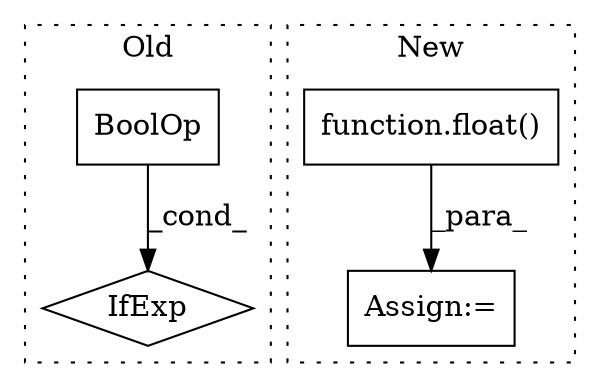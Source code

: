 digraph G {
subgraph cluster0 {
1 [label="IfExp" a="51" s="9678,9747" l="16,18" shape="diamond"];
4 [label="BoolOp" a="72" s="9694" l="53" shape="box"];
label = "Old";
style="dotted";
}
subgraph cluster1 {
2 [label="function.float()" a="75" s="9462,9608" l="19,10" shape="box"];
3 [label="Assign:=" a="68" s="9915" l="4" shape="box"];
label = "New";
style="dotted";
}
2 -> 3 [label="_para_"];
4 -> 1 [label="_cond_"];
}